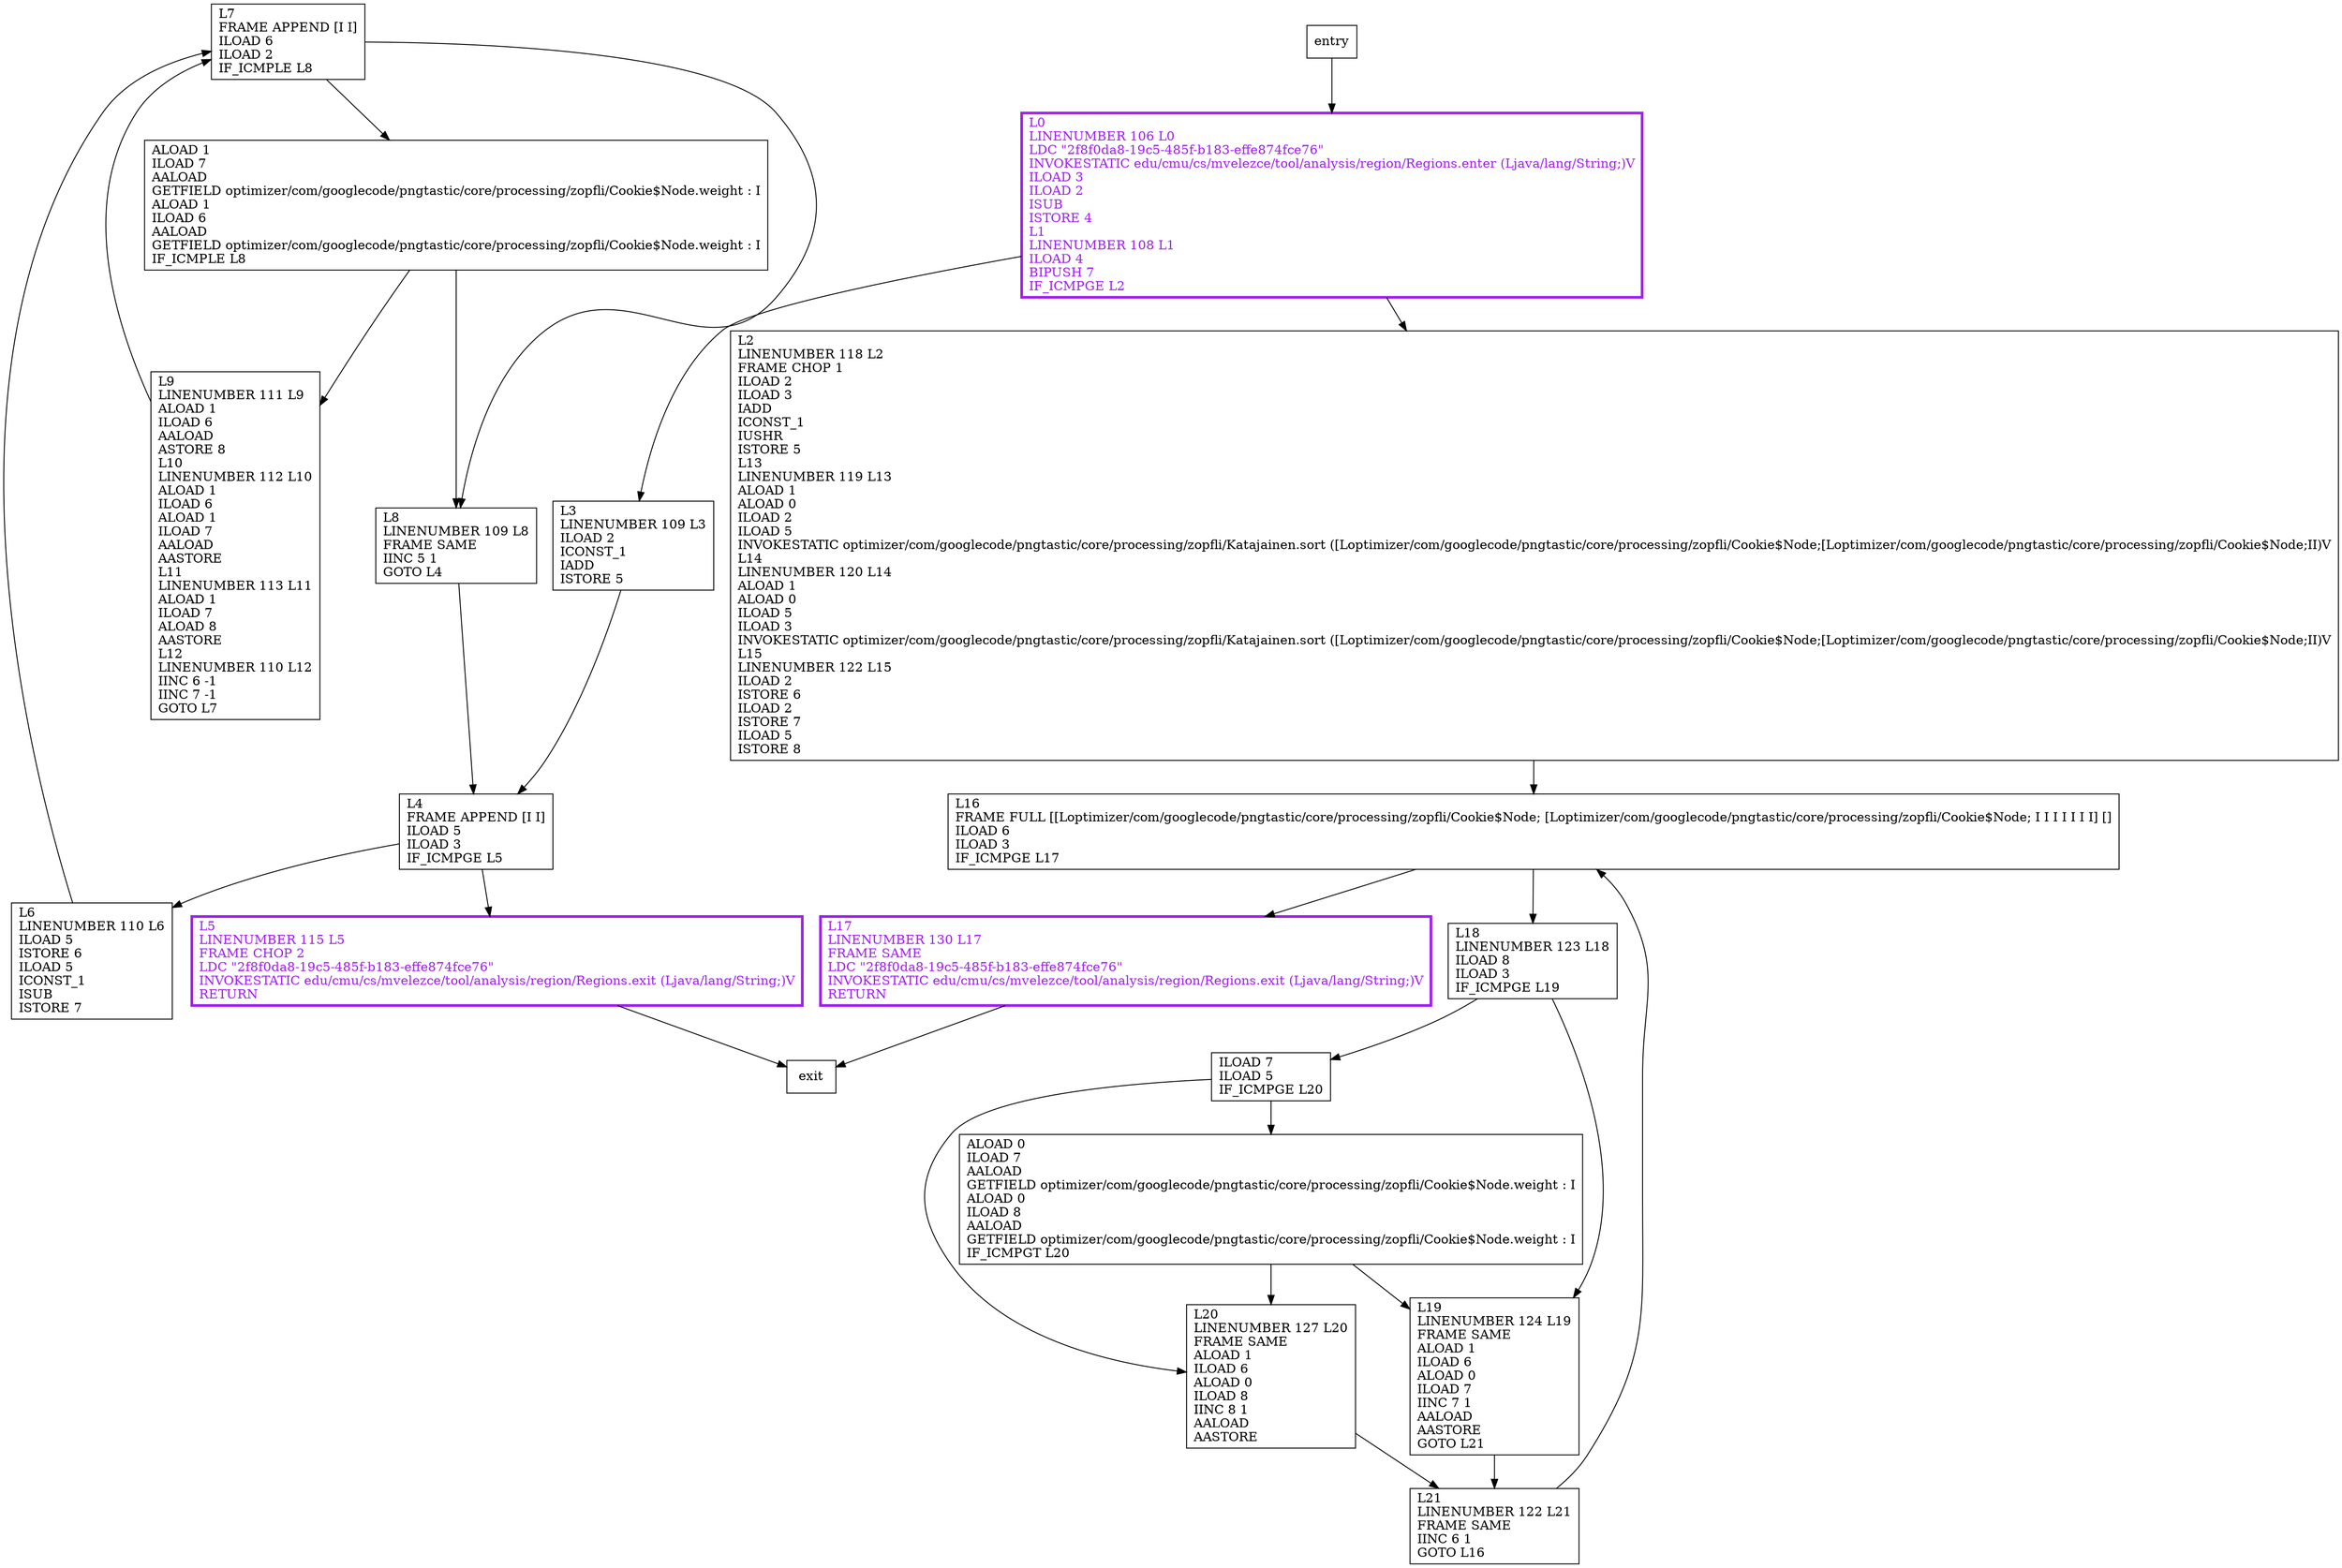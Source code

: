 digraph sort {
node [shape=record];
196512780 [label="L7\lFRAME APPEND [I I]\lILOAD 6\lILOAD 2\lIF_ICMPLE L8\l"];
716393364 [label="L4\lFRAME APPEND [I I]\lILOAD 5\lILOAD 3\lIF_ICMPGE L5\l"];
87327244 [label="L8\lLINENUMBER 109 L8\lFRAME SAME\lIINC 5 1\lGOTO L4\l"];
915177394 [label="ALOAD 0\lILOAD 7\lAALOAD\lGETFIELD optimizer/com/googlecode/pngtastic/core/processing/zopfli/Cookie$Node.weight : I\lALOAD 0\lILOAD 8\lAALOAD\lGETFIELD optimizer/com/googlecode/pngtastic/core/processing/zopfli/Cookie$Node.weight : I\lIF_ICMPGT L20\l"];
1553332488 [label="L0\lLINENUMBER 106 L0\lLDC \"2f8f0da8-19c5-485f-b183-effe874fce76\"\lINVOKESTATIC edu/cmu/cs/mvelezce/tool/analysis/region/Regions.enter (Ljava/lang/String;)V\lILOAD 3\lILOAD 2\lISUB\lISTORE 4\lL1\lLINENUMBER 108 L1\lILOAD 4\lBIPUSH 7\lIF_ICMPGE L2\l"];
1489219444 [label="L18\lLINENUMBER 123 L18\lILOAD 8\lILOAD 3\lIF_ICMPGE L19\l"];
90261761 [label="L21\lLINENUMBER 122 L21\lFRAME SAME\lIINC 6 1\lGOTO L16\l"];
1528294599 [label="L6\lLINENUMBER 110 L6\lILOAD 5\lISTORE 6\lILOAD 5\lICONST_1\lISUB\lISTORE 7\l"];
1475708422 [label="ILOAD 7\lILOAD 5\lIF_ICMPGE L20\l"];
674831729 [label="L5\lLINENUMBER 115 L5\lFRAME CHOP 2\lLDC \"2f8f0da8-19c5-485f-b183-effe874fce76\"\lINVOKESTATIC edu/cmu/cs/mvelezce/tool/analysis/region/Regions.exit (Ljava/lang/String;)V\lRETURN\l"];
1872962795 [label="L9\lLINENUMBER 111 L9\lALOAD 1\lILOAD 6\lAALOAD\lASTORE 8\lL10\lLINENUMBER 112 L10\lALOAD 1\lILOAD 6\lALOAD 1\lILOAD 7\lAALOAD\lAASTORE\lL11\lLINENUMBER 113 L11\lALOAD 1\lILOAD 7\lALOAD 8\lAASTORE\lL12\lLINENUMBER 110 L12\lIINC 6 -1\lIINC 7 -1\lGOTO L7\l"];
1739230860 [label="L19\lLINENUMBER 124 L19\lFRAME SAME\lALOAD 1\lILOAD 6\lALOAD 0\lILOAD 7\lIINC 7 1\lAALOAD\lAASTORE\lGOTO L21\l"];
1945228983 [label="L20\lLINENUMBER 127 L20\lFRAME SAME\lALOAD 1\lILOAD 6\lALOAD 0\lILOAD 8\lIINC 8 1\lAALOAD\lAASTORE\l"];
252797677 [label="ALOAD 1\lILOAD 7\lAALOAD\lGETFIELD optimizer/com/googlecode/pngtastic/core/processing/zopfli/Cookie$Node.weight : I\lALOAD 1\lILOAD 6\lAALOAD\lGETFIELD optimizer/com/googlecode/pngtastic/core/processing/zopfli/Cookie$Node.weight : I\lIF_ICMPLE L8\l"];
774980133 [label="L17\lLINENUMBER 130 L17\lFRAME SAME\lLDC \"2f8f0da8-19c5-485f-b183-effe874fce76\"\lINVOKESTATIC edu/cmu/cs/mvelezce/tool/analysis/region/Regions.exit (Ljava/lang/String;)V\lRETURN\l"];
2128558621 [label="L16\lFRAME FULL [[Loptimizer/com/googlecode/pngtastic/core/processing/zopfli/Cookie$Node; [Loptimizer/com/googlecode/pngtastic/core/processing/zopfli/Cookie$Node; I I I I I I I] []\lILOAD 6\lILOAD 3\lIF_ICMPGE L17\l"];
511180961 [label="L2\lLINENUMBER 118 L2\lFRAME CHOP 1\lILOAD 2\lILOAD 3\lIADD\lICONST_1\lIUSHR\lISTORE 5\lL13\lLINENUMBER 119 L13\lALOAD 1\lALOAD 0\lILOAD 2\lILOAD 5\lINVOKESTATIC optimizer/com/googlecode/pngtastic/core/processing/zopfli/Katajainen.sort ([Loptimizer/com/googlecode/pngtastic/core/processing/zopfli/Cookie$Node;[Loptimizer/com/googlecode/pngtastic/core/processing/zopfli/Cookie$Node;II)V\lL14\lLINENUMBER 120 L14\lALOAD 1\lALOAD 0\lILOAD 5\lILOAD 3\lINVOKESTATIC optimizer/com/googlecode/pngtastic/core/processing/zopfli/Katajainen.sort ([Loptimizer/com/googlecode/pngtastic/core/processing/zopfli/Cookie$Node;[Loptimizer/com/googlecode/pngtastic/core/processing/zopfli/Cookie$Node;II)V\lL15\lLINENUMBER 122 L15\lILOAD 2\lISTORE 6\lILOAD 2\lISTORE 7\lILOAD 5\lISTORE 8\l"];
911712024 [label="L3\lLINENUMBER 109 L3\lILOAD 2\lICONST_1\lIADD\lISTORE 5\l"];
entry;
exit;
196512780 -> 87327244;
196512780 -> 252797677;
716393364 -> 674831729;
716393364 -> 1528294599;
87327244 -> 716393364;
915177394 -> 1739230860;
915177394 -> 1945228983;
1553332488 -> 511180961;
1553332488 -> 911712024;
1489219444 -> 1739230860;
1489219444 -> 1475708422;
90261761 -> 2128558621;
1528294599 -> 196512780;
1475708422 -> 915177394;
1475708422 -> 1945228983;
entry -> 1553332488;
674831729 -> exit;
1872962795 -> 196512780;
1739230860 -> 90261761;
1945228983 -> 90261761;
252797677 -> 87327244;
252797677 -> 1872962795;
774980133 -> exit;
2128558621 -> 1489219444;
2128558621 -> 774980133;
511180961 -> 2128558621;
911712024 -> 716393364;
674831729[fontcolor="purple", penwidth=3, color="purple"];
1553332488[fontcolor="purple", penwidth=3, color="purple"];
774980133[fontcolor="purple", penwidth=3, color="purple"];
}
